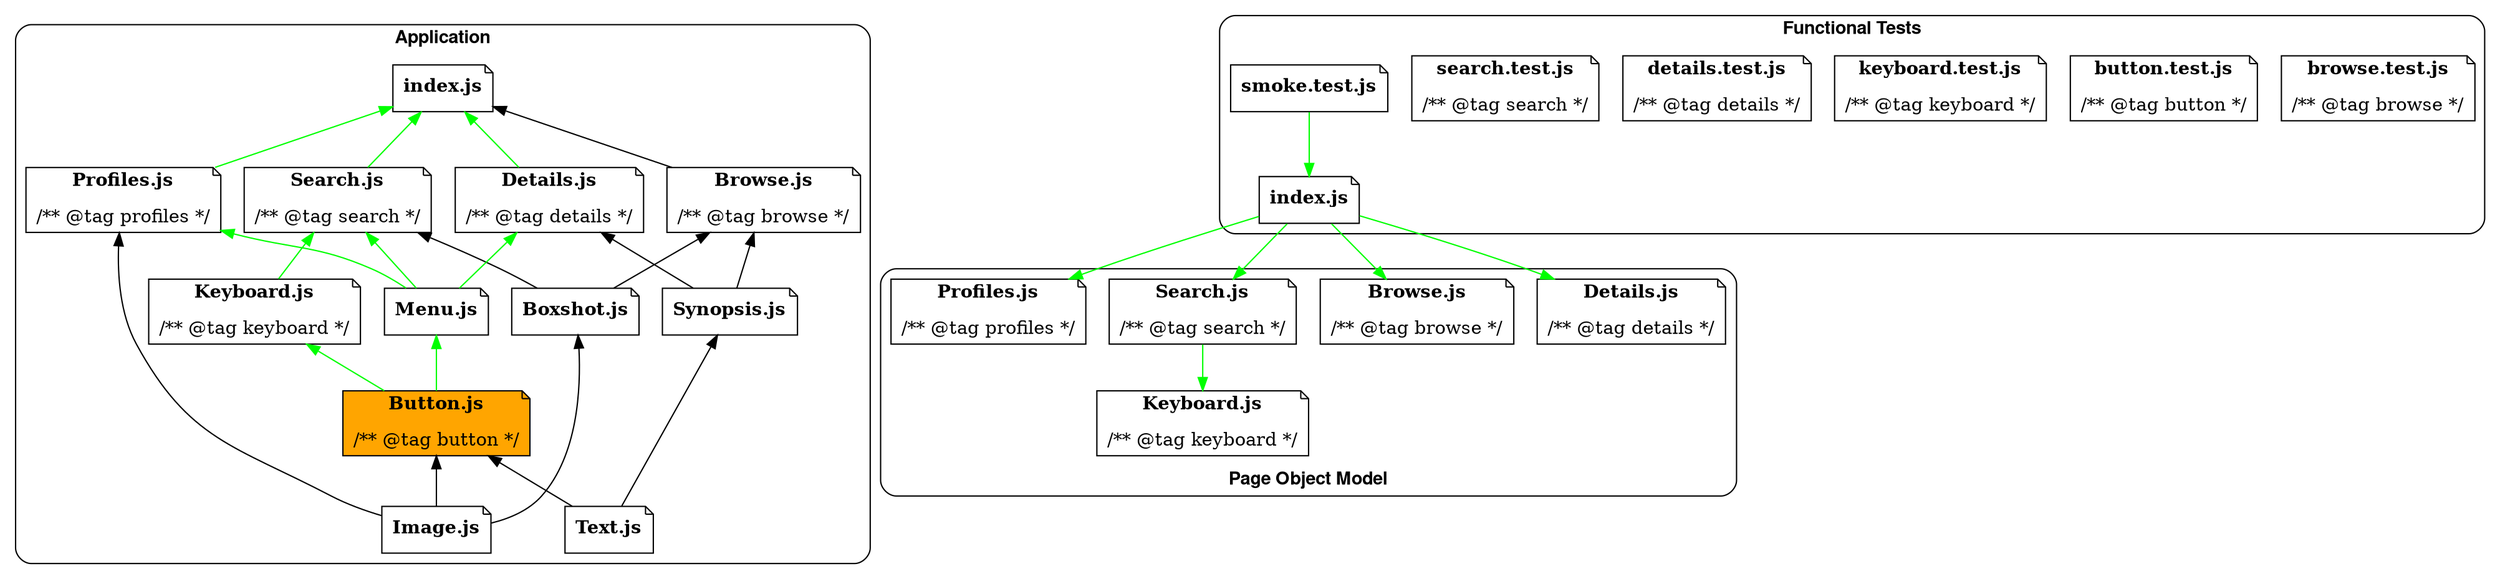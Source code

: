 digraph G {
  graph [shape = box; style = rounded; fontname = "Helvetica,Arial,sans-serif";];
  node [shape = note; style = rounded;];
  
  subgraph routes {
    label = <<b>Application</b>>;
    cluster = true;
    
    edge [dir = "back";];
    
    route_index [label = <<b>index.js</b>>;];
    route_profiles [label = <<b>Profiles.js</b><br/><br/>/** @tag profiles */>;];
    route_search [label = <<b>Search.js</b><br/><br/>/** @tag search */>;];
    route_details [label = <<b>Details.js</b><br/><br/>/** @tag details */>;];
    route_browse [label = <<b>Browse.js</b><br/><br/>/** @tag browse */>;];
    component_menu [label = <<b>Menu.js</b>>;];
    component_keyboard [label = <<b>Keyboard.js</b><br/><br/>/** @tag keyboard */>;];
    component_boxshot [label = <<b>Boxshot.js</b>>;];
    component_synopsis [label = <<b>Synopsis.js</b>>;];
    component_button [label = <<b>Button.js</b><br/><br/>/** @tag button */>;fillcolor = "orange";style = "filled";];
    component_image [label = <<b>Image.js</b>>;];
    component_text [label = <<b>Text.js</b>>;];
    
    route_index -> route_browse;
    route_index -> route_profiles [color = "green";];
    route_index -> route_details [color = "green";];
    route_index -> route_search [color = "green";];
    route_browse -> component_synopsis;
    route_browse -> component_boxshot;
    route_profiles -> component_menu [color = "green";];
    route_profiles -> component_image;
    route_details -> component_synopsis;
    route_details -> component_menu [color = "green";];
    route_search -> component_menu [color = "green";];
    route_search -> component_boxshot;
    route_search -> component_keyboard [color = "green";];
    
    component_menu -> component_button [color = "green";];
    component_keyboard -> component_button [color = "green";];
    component_boxshot -> component_image;
    component_synopsis -> component_text;
    component_button -> component_image;
    component_button -> component_text;
  }
  
  subgraph tests {
    label = <<b>Functional Tests</b>>;
    cluster = true;
    
    test_browse [label = <<b>browse.test.js</b><br/><br/>/** @tag browse */>;];
    test_button [label = <<b>button.test.js</b><br/><br/>/** @tag button */>;];
    test_keyboard [label = <<b>keyboard.test.js</b><br/><br/>/** @tag keyboard */>;];
    test_details [label = <<b>details.test.js</b><br/><br/>/** @tag details */>;];
    test_search [label = <<b>search.test.js</b><br/><br/>/** @tag search */>;];
    test_smoke [label = <<b>smoke.test.js</b>>;];
    
    test_smoke -> pom_index [color = "green";];
  }
  
  subgraph page_object_model {
    label = <<b>Page Object Model</b>>;
    labelloc = "b";
    cluster = true;
    
    pom_index [label = <<b>index.js</b>>;];
    pom_search [label = <<b>Search.js</b><br/><br/>/** @tag search */>;];
    pom_profiles [label = <<b>Profiles.js</b><br/><br/>/** @tag profiles */>;];
    pom_details [label = <<b>Details.js</b><br/><br/>/** @tag details */>;];
    pom_browse [label = <<b>Browse.js</b><br/><br/>/** @tag browse */>;];
    pom_keyboard [label = <<b>Keyboard.js</b><br/><br/>/** @tag keyboard */>;];
    
    pom_index -> pom_search [color = "green";];
    pom_index -> pom_profiles [color = "green";];
    pom_index -> pom_details [color = "green";];
    pom_index -> pom_browse [color = "green";];
    pom_search -> pom_keyboard [color = "green";];
  }
}
